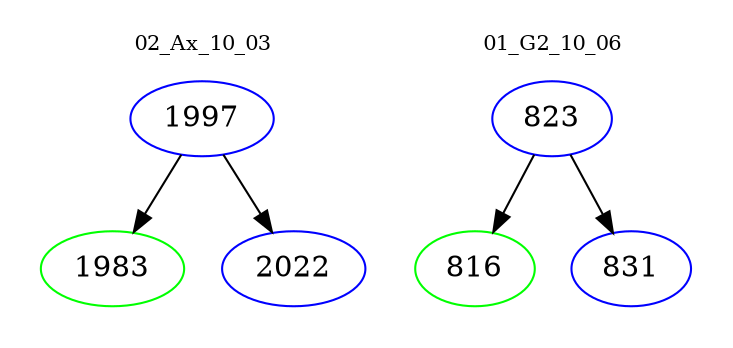 digraph{
subgraph cluster_0 {
color = white
label = "02_Ax_10_03";
fontsize=10;
T0_1997 [label="1997", color="blue"]
T0_1997 -> T0_1983 [color="black"]
T0_1983 [label="1983", color="green"]
T0_1997 -> T0_2022 [color="black"]
T0_2022 [label="2022", color="blue"]
}
subgraph cluster_1 {
color = white
label = "01_G2_10_06";
fontsize=10;
T1_823 [label="823", color="blue"]
T1_823 -> T1_816 [color="black"]
T1_816 [label="816", color="green"]
T1_823 -> T1_831 [color="black"]
T1_831 [label="831", color="blue"]
}
}
